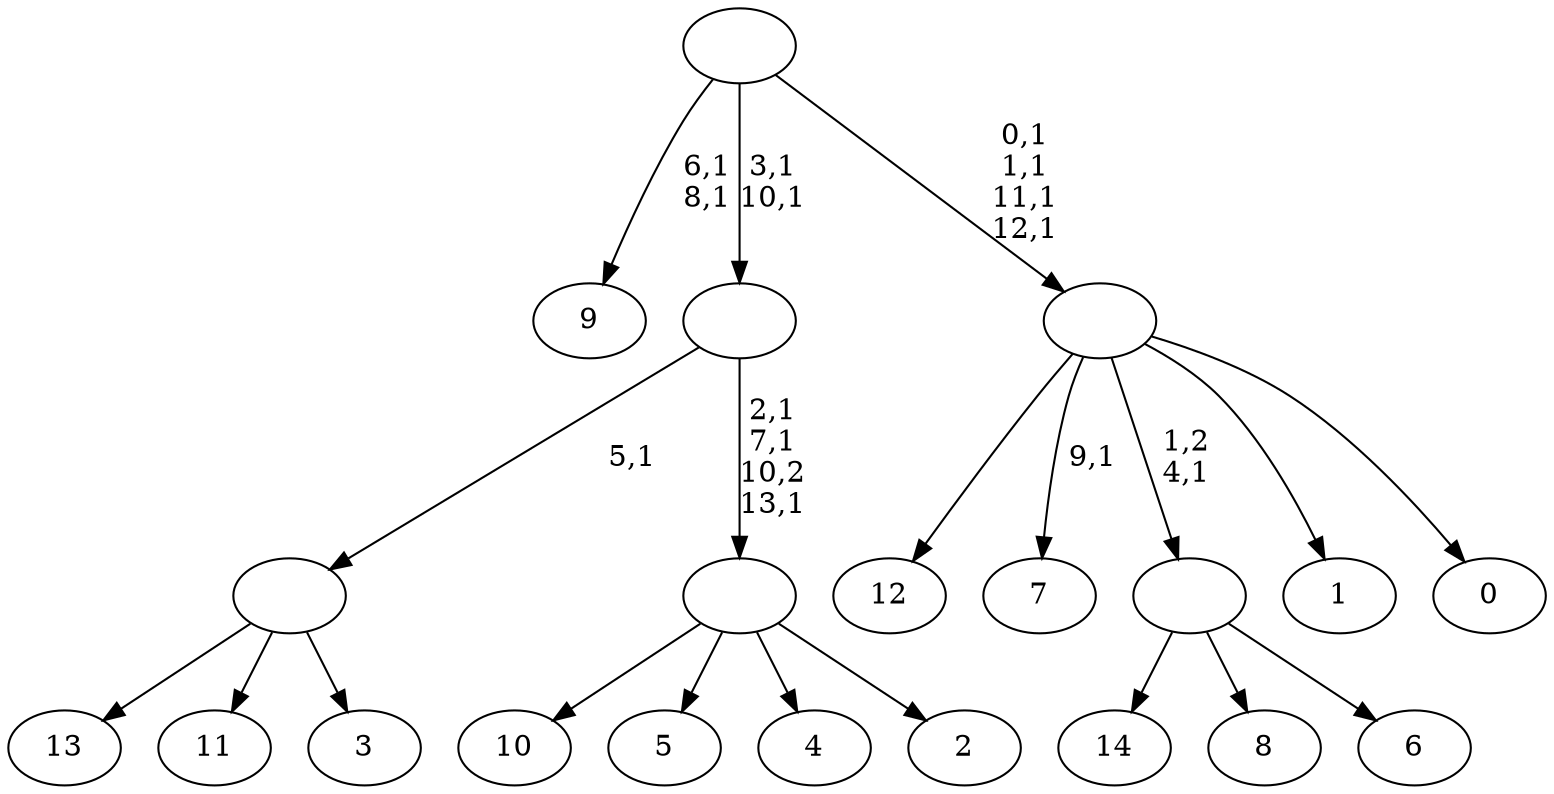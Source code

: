 digraph T {
	29 [label="14"]
	28 [label="13"]
	27 [label="12"]
	26 [label="11"]
	25 [label="10"]
	24 [label="9"]
	21 [label="8"]
	20 [label="7"]
	18 [label="6"]
	17 [label=""]
	16 [label="5"]
	15 [label="4"]
	14 [label="3"]
	13 [label=""]
	12 [label="2"]
	11 [label=""]
	8 [label=""]
	6 [label="1"]
	5 [label="0"]
	4 [label=""]
	0 [label=""]
	17 -> 29 [label=""]
	17 -> 21 [label=""]
	17 -> 18 [label=""]
	13 -> 28 [label=""]
	13 -> 26 [label=""]
	13 -> 14 [label=""]
	11 -> 25 [label=""]
	11 -> 16 [label=""]
	11 -> 15 [label=""]
	11 -> 12 [label=""]
	8 -> 11 [label="2,1\n7,1\n10,2\n13,1"]
	8 -> 13 [label="5,1"]
	4 -> 20 [label="9,1"]
	4 -> 27 [label=""]
	4 -> 17 [label="1,2\n4,1"]
	4 -> 6 [label=""]
	4 -> 5 [label=""]
	0 -> 4 [label="0,1\n1,1\n11,1\n12,1"]
	0 -> 8 [label="3,1\n10,1"]
	0 -> 24 [label="6,1\n8,1"]
}
